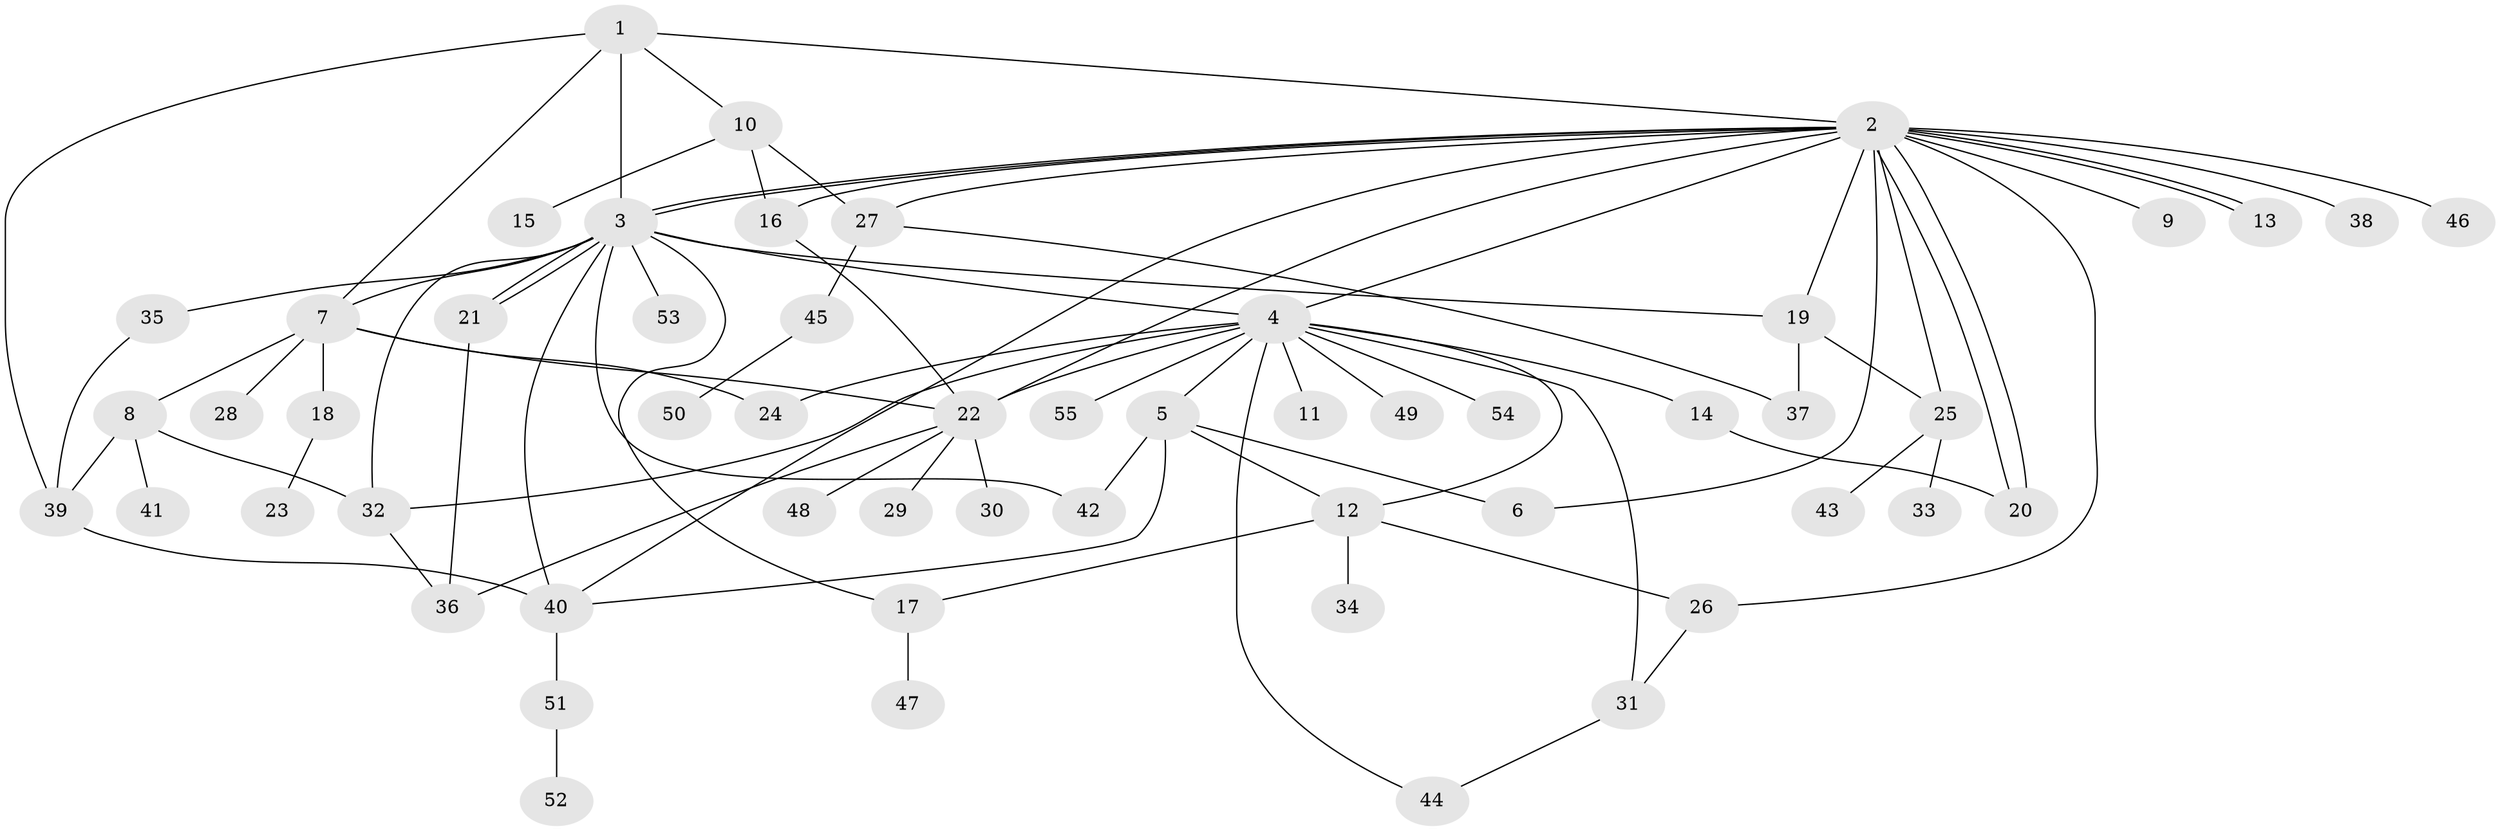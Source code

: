 // coarse degree distribution, {12: 0.02564102564102564, 15: 0.02564102564102564, 11: 0.02564102564102564, 7: 0.02564102564102564, 2: 0.23076923076923078, 5: 0.05128205128205128, 6: 0.02564102564102564, 1: 0.38461538461538464, 3: 0.1282051282051282, 4: 0.05128205128205128, 9: 0.02564102564102564}
// Generated by graph-tools (version 1.1) at 2025/51/02/27/25 19:51:54]
// undirected, 55 vertices, 87 edges
graph export_dot {
graph [start="1"]
  node [color=gray90,style=filled];
  1;
  2;
  3;
  4;
  5;
  6;
  7;
  8;
  9;
  10;
  11;
  12;
  13;
  14;
  15;
  16;
  17;
  18;
  19;
  20;
  21;
  22;
  23;
  24;
  25;
  26;
  27;
  28;
  29;
  30;
  31;
  32;
  33;
  34;
  35;
  36;
  37;
  38;
  39;
  40;
  41;
  42;
  43;
  44;
  45;
  46;
  47;
  48;
  49;
  50;
  51;
  52;
  53;
  54;
  55;
  1 -- 2;
  1 -- 3;
  1 -- 7;
  1 -- 10;
  1 -- 39;
  2 -- 3;
  2 -- 3;
  2 -- 4;
  2 -- 6;
  2 -- 9;
  2 -- 13;
  2 -- 13;
  2 -- 16;
  2 -- 19;
  2 -- 20;
  2 -- 20;
  2 -- 22;
  2 -- 25;
  2 -- 26;
  2 -- 27;
  2 -- 38;
  2 -- 40;
  2 -- 46;
  3 -- 4;
  3 -- 7;
  3 -- 17;
  3 -- 19;
  3 -- 21;
  3 -- 21;
  3 -- 32;
  3 -- 35;
  3 -- 40;
  3 -- 42;
  3 -- 53;
  4 -- 5;
  4 -- 11;
  4 -- 12;
  4 -- 14;
  4 -- 22;
  4 -- 24;
  4 -- 31;
  4 -- 32;
  4 -- 44;
  4 -- 49;
  4 -- 54;
  4 -- 55;
  5 -- 6;
  5 -- 12;
  5 -- 40;
  5 -- 42;
  7 -- 8;
  7 -- 18;
  7 -- 22;
  7 -- 24;
  7 -- 28;
  8 -- 32;
  8 -- 39;
  8 -- 41;
  10 -- 15;
  10 -- 16;
  10 -- 27;
  12 -- 17;
  12 -- 26;
  12 -- 34;
  14 -- 20;
  16 -- 22;
  17 -- 47;
  18 -- 23;
  19 -- 25;
  19 -- 37;
  21 -- 36;
  22 -- 29;
  22 -- 30;
  22 -- 36;
  22 -- 48;
  25 -- 33;
  25 -- 43;
  26 -- 31;
  27 -- 37;
  27 -- 45;
  31 -- 44;
  32 -- 36;
  35 -- 39;
  39 -- 40;
  40 -- 51;
  45 -- 50;
  51 -- 52;
}
